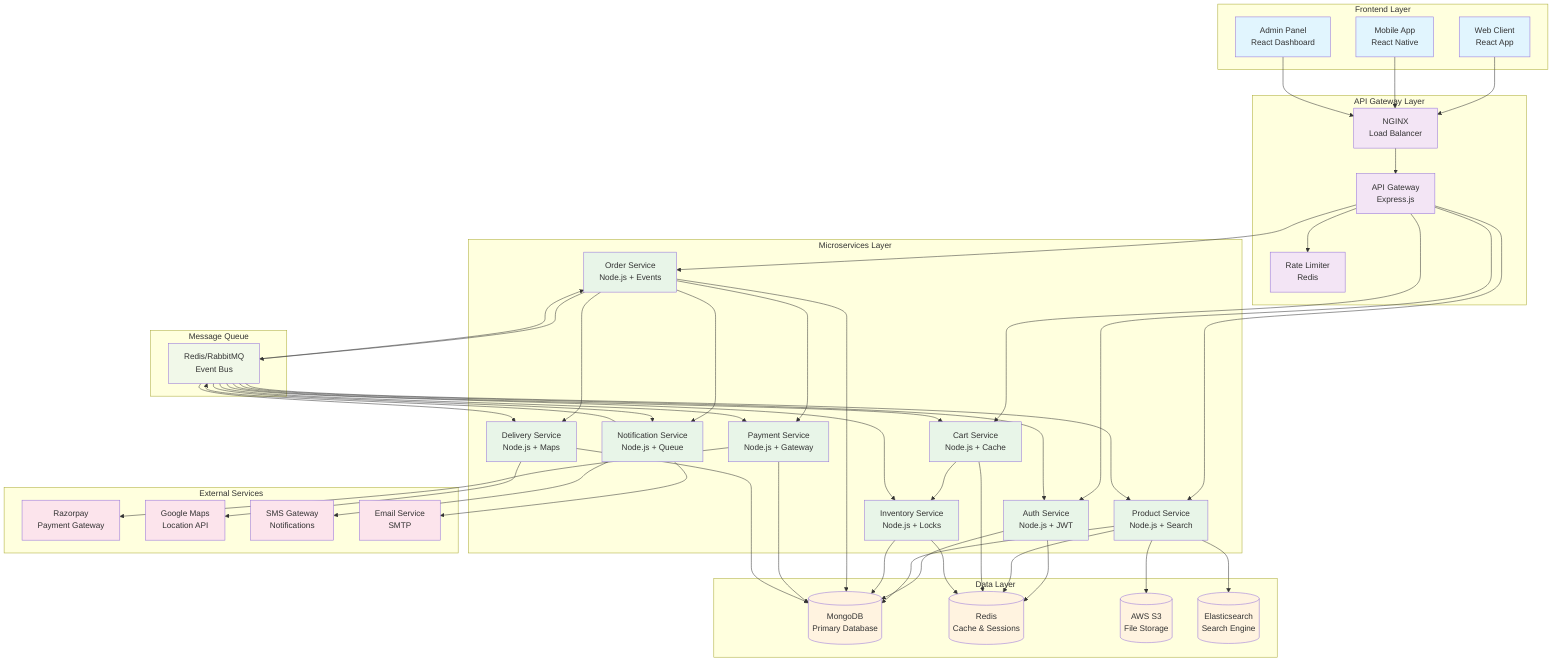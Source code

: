 graph TB
    %% Frontend Layer
    subgraph "Frontend Layer"
        WEB[Web Client<br/>React App]
        MOBILE[Mobile App<br/>React Native]
        ADMIN[Admin Panel<br/>React Dashboard]
    end

    %% API Gateway
    subgraph "API Gateway Layer"
        NGINX[NGINX<br/>Load Balancer]
        GATEWAY[API Gateway<br/>Express.js]
        RATE[Rate Limiter<br/>Redis]
    end

    %% Microservices
    subgraph "Microservices Layer"
        AUTH[Auth Service<br/>Node.js + JWT]
        PRODUCT[Product Service<br/>Node.js + Search]
        CART[Cart Service<br/>Node.js + Cache]
        INVENTORY[Inventory Service<br/>Node.js + Locks]
        ORDER[Order Service<br/>Node.js + Events]
        PAYMENT[Payment Service<br/>Node.js + Gateway]
        NOTIFICATION[Notification Service<br/>Node.js + Queue]
        DELIVERY[Delivery Service<br/>Node.js + Maps]
    end

    %% Data Layer
    subgraph "Data Layer"
        MONGO[(MongoDB<br/>Primary Database)]
        REDIS[(Redis<br/>Cache & Sessions)]
        S3[(AWS S3<br/>File Storage)]
        ELASTIC[(Elasticsearch<br/>Search Engine)]
    end

    %% Message Queue
    subgraph "Message Queue"
        QUEUE[Redis/RabbitMQ<br/>Event Bus]
    end

    %% External Services
    subgraph "External Services"
        RAZORPAY[Razorpay<br/>Payment Gateway]
        MAPS[Google Maps<br/>Location API]
        SMS[SMS Gateway<br/>Notifications]
        EMAIL[Email Service<br/>SMTP]
    end

    %% Connections
    WEB --> NGINX
    MOBILE --> NGINX
    ADMIN --> NGINX
    
    NGINX --> GATEWAY
    GATEWAY --> RATE
    
    GATEWAY --> AUTH
    GATEWAY --> PRODUCT
    GATEWAY --> CART
    GATEWAY --> ORDER
    
    AUTH --> MONGO
    AUTH --> REDIS
    
    PRODUCT --> MONGO
    PRODUCT --> REDIS
    PRODUCT --> ELASTIC
    PRODUCT --> S3
    
    CART --> REDIS
    CART --> INVENTORY
    
    INVENTORY --> MONGO
    INVENTORY --> REDIS
    
    ORDER --> MONGO
    ORDER --> QUEUE
    ORDER --> PAYMENT
    ORDER --> NOTIFICATION
    ORDER --> DELIVERY
    
    PAYMENT --> MONGO
    PAYMENT --> RAZORPAY
    
    NOTIFICATION --> QUEUE
    NOTIFICATION --> SMS
    NOTIFICATION --> EMAIL
    
    DELIVERY --> MONGO
    DELIVERY --> MAPS
    
    %% Event flows
    QUEUE --> AUTH
    QUEUE --> PRODUCT
    QUEUE --> CART
    QUEUE --> INVENTORY
    QUEUE --> ORDER
    QUEUE --> PAYMENT
    QUEUE --> NOTIFICATION
    QUEUE --> DELIVERY

    %% Styling
    classDef frontend fill:#e1f5fe
    classDef gateway fill:#f3e5f5
    classDef microservice fill:#e8f5e8
    classDef database fill:#fff3e0
    classDef external fill:#fce4ec
    classDef queue fill:#f1f8e9

    class WEB,MOBILE,ADMIN frontend
    class NGINX,GATEWAY,RATE gateway
    class AUTH,PRODUCT,CART,INVENTORY,ORDER,PAYMENT,NOTIFICATION,DELIVERY microservice
    class MONGO,REDIS,S3,ELASTIC database
    class RAZORPAY,MAPS,SMS,EMAIL external
    class QUEUE queue